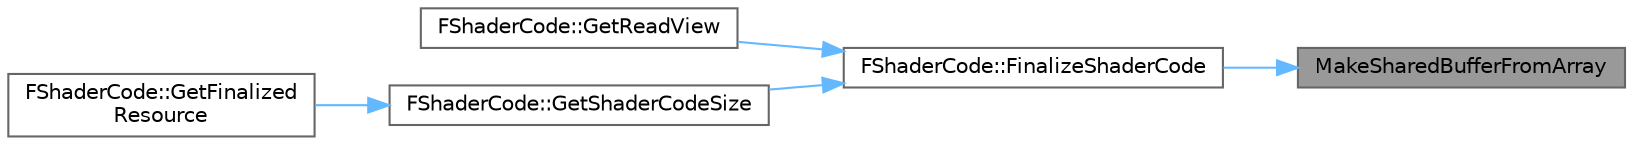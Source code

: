 digraph "MakeSharedBufferFromArray"
{
 // INTERACTIVE_SVG=YES
 // LATEX_PDF_SIZE
  bgcolor="transparent";
  edge [fontname=Helvetica,fontsize=10,labelfontname=Helvetica,labelfontsize=10];
  node [fontname=Helvetica,fontsize=10,shape=box,height=0.2,width=0.4];
  rankdir="RL";
  Node1 [id="Node000001",label="MakeSharedBufferFromArray",height=0.2,width=0.4,color="gray40", fillcolor="grey60", style="filled", fontcolor="black",tooltip="Construct a shared buffer by taking ownership of an array."];
  Node1 -> Node2 [id="edge1_Node000001_Node000002",dir="back",color="steelblue1",style="solid",tooltip=" "];
  Node2 [id="Node000002",label="FShaderCode::FinalizeShaderCode",height=0.2,width=0.4,color="grey40", fillcolor="white", style="filled",URL="$d4/d86/classFShaderCode.html#ad969888960f9148cd5bf08114ff7cf86",tooltip=" "];
  Node2 -> Node3 [id="edge2_Node000002_Node000003",dir="back",color="steelblue1",style="solid",tooltip=" "];
  Node3 [id="Node000003",label="FShaderCode::GetReadView",height=0.2,width=0.4,color="grey40", fillcolor="white", style="filled",URL="$d4/d86/classFShaderCode.html#aa9a4dde2bb53771eade2887f73a68435",tooltip=" "];
  Node2 -> Node4 [id="edge3_Node000002_Node000004",dir="back",color="steelblue1",style="solid",tooltip=" "];
  Node4 [id="Node000004",label="FShaderCode::GetShaderCodeSize",height=0.2,width=0.4,color="grey40", fillcolor="white", style="filled",URL="$d4/d86/classFShaderCode.html#aea5a1d3463b3b094e4b855f6d76732dd",tooltip=" "];
  Node4 -> Node5 [id="edge4_Node000004_Node000005",dir="back",color="steelblue1",style="solid",tooltip=" "];
  Node5 [id="Node000005",label="FShaderCode::GetFinalized\lResource",height=0.2,width=0.4,color="grey40", fillcolor="white", style="filled",URL="$d4/d86/classFShaderCode.html#a1c2cc1e62ffc8c927bd81f7dfeca635e",tooltip=" "];
}
